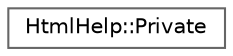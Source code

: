 digraph "Graphical Class Hierarchy"
{
 // INTERACTIVE_SVG=YES
 // LATEX_PDF_SIZE
  bgcolor="transparent";
  edge [fontname=Helvetica,fontsize=10,labelfontname=Helvetica,labelfontsize=10];
  node [fontname=Helvetica,fontsize=10,shape=box,height=0.2,width=0.4];
  rankdir="LR";
  Node0 [label="HtmlHelp::Private",height=0.2,width=0.4,color="grey40", fillcolor="white", style="filled",URL="$d7/dbe/class_html_help_1_1_private.html",tooltip=" "];
}
